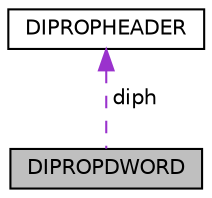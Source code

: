 digraph "DIPROPDWORD"
{
 // LATEX_PDF_SIZE
  edge [fontname="Helvetica",fontsize="10",labelfontname="Helvetica",labelfontsize="10"];
  node [fontname="Helvetica",fontsize="10",shape=record];
  Node1 [label="DIPROPDWORD",height=0.2,width=0.4,color="black", fillcolor="grey75", style="filled", fontcolor="black",tooltip=" "];
  Node2 -> Node1 [dir="back",color="darkorchid3",fontsize="10",style="dashed",label=" diph" ,fontname="Helvetica"];
  Node2 [label="DIPROPHEADER",height=0.2,width=0.4,color="black", fillcolor="white", style="filled",URL="$structDIPROPHEADER.html",tooltip=" "];
}
